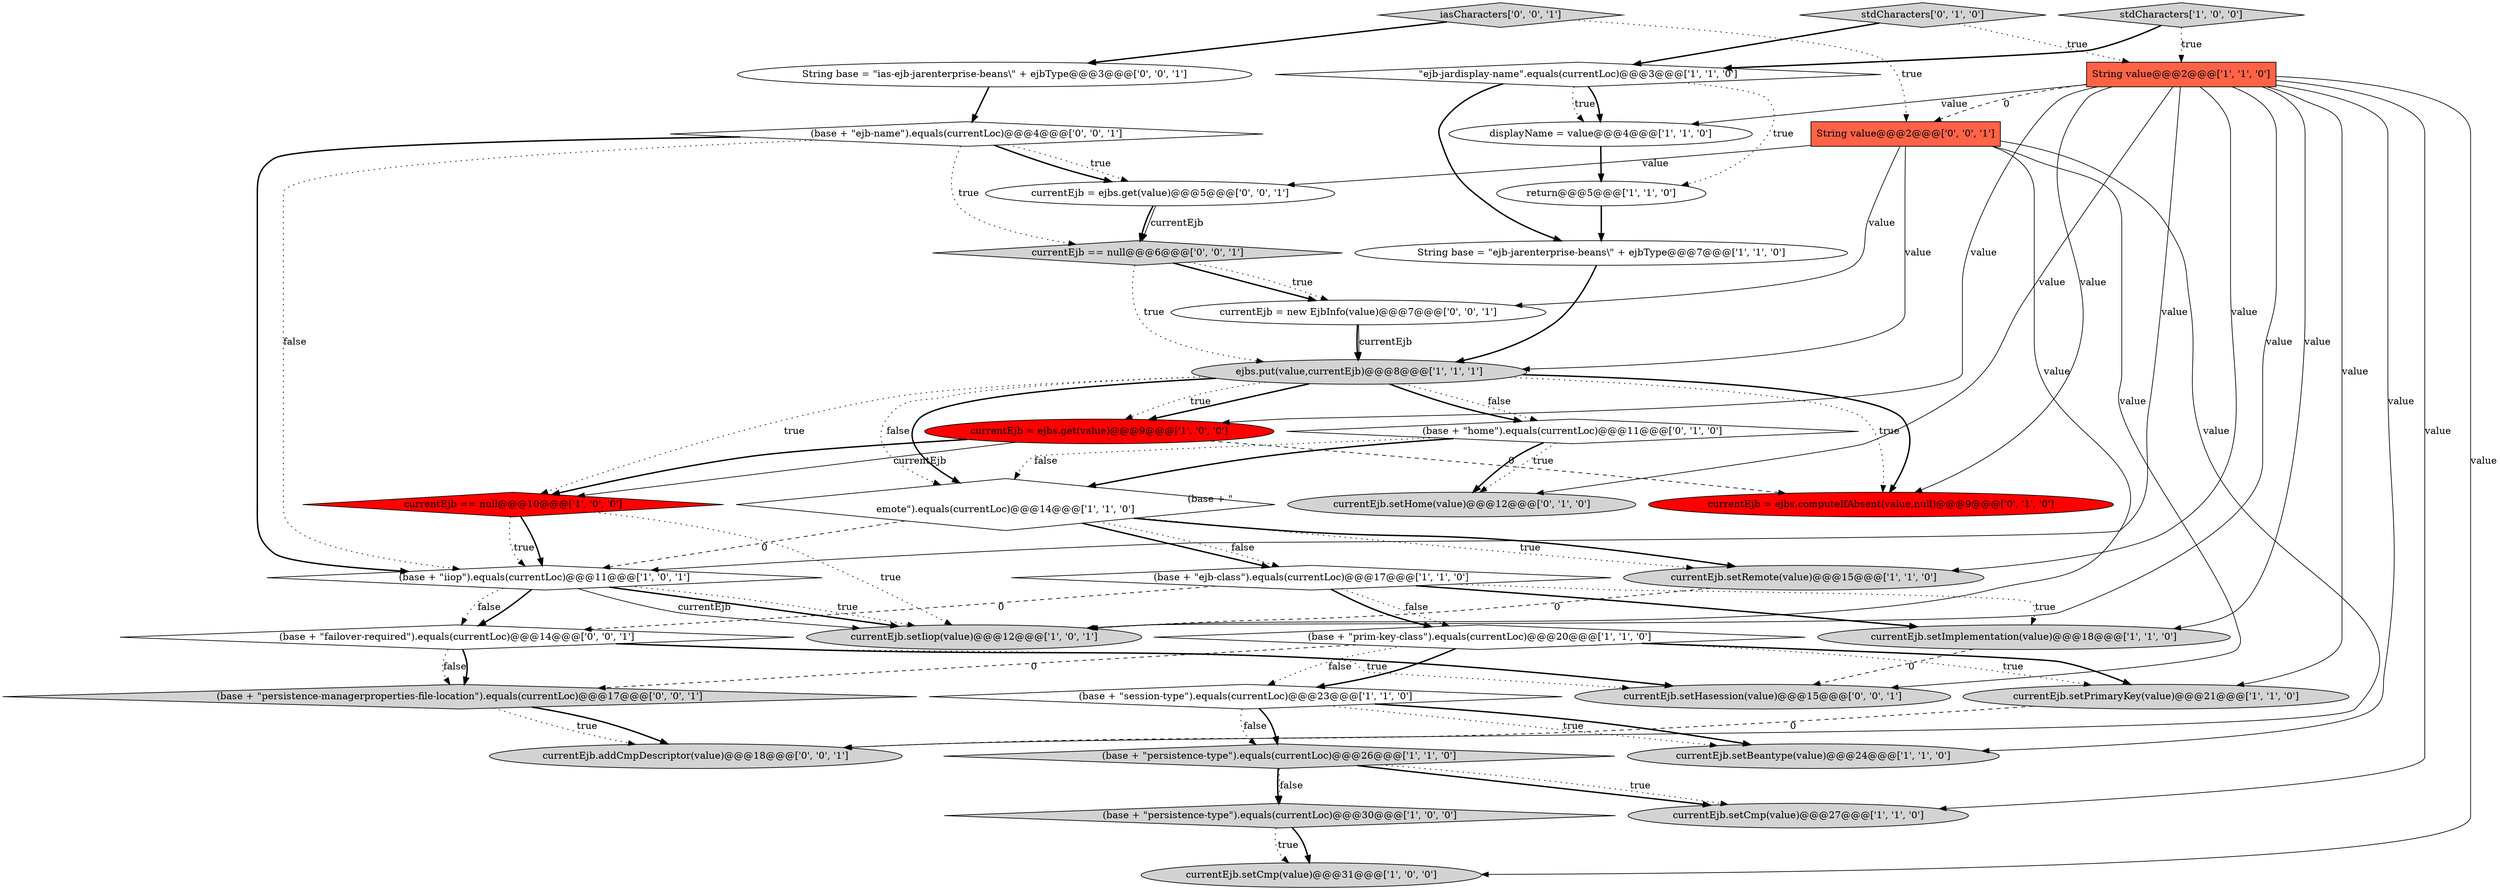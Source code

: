 digraph {
31 [style = filled, label = "currentEjb.setHasession(value)@@@15@@@['0', '0', '1']", fillcolor = lightgray, shape = ellipse image = "AAA0AAABBB3BBB"];
1 [style = filled, label = "return@@@5@@@['1', '1', '0']", fillcolor = white, shape = ellipse image = "AAA0AAABBB1BBB"];
7 [style = filled, label = "currentEjb.setCmp(value)@@@27@@@['1', '1', '0']", fillcolor = lightgray, shape = ellipse image = "AAA0AAABBB1BBB"];
24 [style = filled, label = "(base + \"\home\").equals(currentLoc)@@@11@@@['0', '1', '0']", fillcolor = white, shape = diamond image = "AAA0AAABBB2BBB"];
37 [style = filled, label = "(base + \"\persistence-manager\properties-file-location\").equals(currentLoc)@@@17@@@['0', '0', '1']", fillcolor = lightgray, shape = diamond image = "AAA0AAABBB3BBB"];
27 [style = filled, label = "(base + \"\ejb-name\").equals(currentLoc)@@@4@@@['0', '0', '1']", fillcolor = white, shape = diamond image = "AAA0AAABBB3BBB"];
26 [style = filled, label = "stdCharacters['0', '1', '0']", fillcolor = lightgray, shape = diamond image = "AAA0AAABBB2BBB"];
23 [style = filled, label = "currentEjb = ejbs.computeIfAbsent(value,null)@@@9@@@['0', '1', '0']", fillcolor = red, shape = ellipse image = "AAA1AAABBB2BBB"];
4 [style = filled, label = "ejbs.put(value,currentEjb)@@@8@@@['1', '1', '1']", fillcolor = lightgray, shape = ellipse image = "AAA0AAABBB1BBB"];
29 [style = filled, label = "iasCharacters['0', '0', '1']", fillcolor = lightgray, shape = diamond image = "AAA0AAABBB3BBB"];
14 [style = filled, label = "currentEjb.setBeantype(value)@@@24@@@['1', '1', '0']", fillcolor = lightgray, shape = ellipse image = "AAA0AAABBB1BBB"];
34 [style = filled, label = "currentEjb = ejbs.get(value)@@@5@@@['0', '0', '1']", fillcolor = white, shape = ellipse image = "AAA0AAABBB3BBB"];
13 [style = filled, label = "\"\ejb-jar\display-name\".equals(currentLoc)@@@3@@@['1', '1', '0']", fillcolor = white, shape = diamond image = "AAA0AAABBB1BBB"];
21 [style = filled, label = "String value@@@2@@@['1', '1', '0']", fillcolor = tomato, shape = box image = "AAA0AAABBB1BBB"];
16 [style = filled, label = "(base + \"\iiop\").equals(currentLoc)@@@11@@@['1', '0', '1']", fillcolor = white, shape = diamond image = "AAA0AAABBB1BBB"];
11 [style = filled, label = "currentEjb.setCmp(value)@@@31@@@['1', '0', '0']", fillcolor = lightgray, shape = ellipse image = "AAA0AAABBB1BBB"];
18 [style = filled, label = "currentEjb == null@@@10@@@['1', '0', '0']", fillcolor = red, shape = diamond image = "AAA1AAABBB1BBB"];
35 [style = filled, label = "currentEjb = new EjbInfo(value)@@@7@@@['0', '0', '1']", fillcolor = white, shape = ellipse image = "AAA0AAABBB3BBB"];
17 [style = filled, label = "currentEjb.setRemote(value)@@@15@@@['1', '1', '0']", fillcolor = lightgray, shape = ellipse image = "AAA0AAABBB1BBB"];
10 [style = filled, label = "(base + \"\ejb-class\").equals(currentLoc)@@@17@@@['1', '1', '0']", fillcolor = white, shape = diamond image = "AAA0AAABBB1BBB"];
15 [style = filled, label = "(base + \"\persistence-type\").equals(currentLoc)@@@30@@@['1', '0', '0']", fillcolor = lightgray, shape = diamond image = "AAA0AAABBB1BBB"];
9 [style = filled, label = "displayName = value@@@4@@@['1', '1', '0']", fillcolor = white, shape = ellipse image = "AAA0AAABBB1BBB"];
25 [style = filled, label = "currentEjb.setHome(value)@@@12@@@['0', '1', '0']", fillcolor = lightgray, shape = ellipse image = "AAA0AAABBB2BBB"];
28 [style = filled, label = "String base = \"\ias-ejb-jar\enterprise-beans\\\" + ejbType@@@3@@@['0', '0', '1']", fillcolor = white, shape = ellipse image = "AAA0AAABBB3BBB"];
0 [style = filled, label = "currentEjb.setIiop(value)@@@12@@@['1', '0', '1']", fillcolor = lightgray, shape = ellipse image = "AAA0AAABBB1BBB"];
3 [style = filled, label = "currentEjb.setImplementation(value)@@@18@@@['1', '1', '0']", fillcolor = lightgray, shape = ellipse image = "AAA0AAABBB1BBB"];
30 [style = filled, label = "(base + \"\failover-required\").equals(currentLoc)@@@14@@@['0', '0', '1']", fillcolor = white, shape = diamond image = "AAA0AAABBB3BBB"];
32 [style = filled, label = "currentEjb.addCmpDescriptor(value)@@@18@@@['0', '0', '1']", fillcolor = lightgray, shape = ellipse image = "AAA0AAABBB3BBB"];
6 [style = filled, label = "(base + \"\remote\").equals(currentLoc)@@@14@@@['1', '1', '0']", fillcolor = white, shape = diamond image = "AAA0AAABBB1BBB"];
33 [style = filled, label = "String value@@@2@@@['0', '0', '1']", fillcolor = tomato, shape = box image = "AAA0AAABBB3BBB"];
20 [style = filled, label = "currentEjb = ejbs.get(value)@@@9@@@['1', '0', '0']", fillcolor = red, shape = ellipse image = "AAA1AAABBB1BBB"];
8 [style = filled, label = "(base + \"\session-type\").equals(currentLoc)@@@23@@@['1', '1', '0']", fillcolor = white, shape = diamond image = "AAA0AAABBB1BBB"];
19 [style = filled, label = "String base = \"\ejb-jar\enterprise-beans\\\" + ejbType@@@7@@@['1', '1', '0']", fillcolor = white, shape = ellipse image = "AAA0AAABBB1BBB"];
36 [style = filled, label = "currentEjb == null@@@6@@@['0', '0', '1']", fillcolor = lightgray, shape = diamond image = "AAA0AAABBB3BBB"];
2 [style = filled, label = "stdCharacters['1', '0', '0']", fillcolor = lightgray, shape = diamond image = "AAA0AAABBB1BBB"];
22 [style = filled, label = "(base + \"\prim-key-class\").equals(currentLoc)@@@20@@@['1', '1', '0']", fillcolor = white, shape = diamond image = "AAA0AAABBB1BBB"];
12 [style = filled, label = "(base + \"\persistence-type\").equals(currentLoc)@@@26@@@['1', '1', '0']", fillcolor = lightgray, shape = diamond image = "AAA0AAABBB1BBB"];
5 [style = filled, label = "currentEjb.setPrimaryKey(value)@@@21@@@['1', '1', '0']", fillcolor = lightgray, shape = ellipse image = "AAA0AAABBB1BBB"];
4->18 [style = dotted, label="true"];
16->0 [style = bold, label=""];
24->25 [style = dotted, label="true"];
21->20 [style = solid, label="value"];
10->3 [style = dotted, label="true"];
12->7 [style = bold, label=""];
21->3 [style = solid, label="value"];
22->8 [style = bold, label=""];
15->11 [style = bold, label=""];
20->23 [style = dashed, label="0"];
37->32 [style = bold, label=""];
27->36 [style = dotted, label="true"];
13->9 [style = dotted, label="true"];
24->6 [style = dotted, label="false"];
18->16 [style = dotted, label="true"];
3->31 [style = dashed, label="0"];
21->16 [style = solid, label="value"];
21->25 [style = solid, label="value"];
10->22 [style = dotted, label="false"];
4->23 [style = dotted, label="true"];
17->0 [style = dashed, label="0"];
2->21 [style = dotted, label="true"];
33->35 [style = solid, label="value"];
27->16 [style = bold, label=""];
22->5 [style = bold, label=""];
26->13 [style = bold, label=""];
16->30 [style = dotted, label="false"];
20->18 [style = bold, label=""];
5->32 [style = dashed, label="0"];
30->37 [style = dotted, label="false"];
6->16 [style = dashed, label="0"];
22->37 [style = dashed, label="0"];
21->23 [style = solid, label="value"];
8->14 [style = dotted, label="true"];
34->36 [style = bold, label=""];
18->0 [style = dotted, label="true"];
33->4 [style = solid, label="value"];
36->35 [style = bold, label=""];
33->31 [style = solid, label="value"];
12->7 [style = dotted, label="true"];
9->1 [style = bold, label=""];
1->19 [style = bold, label=""];
35->4 [style = solid, label="currentEjb"];
22->8 [style = dotted, label="false"];
4->23 [style = bold, label=""];
21->14 [style = solid, label="value"];
6->17 [style = bold, label=""];
4->24 [style = bold, label=""];
8->14 [style = bold, label=""];
22->5 [style = dotted, label="true"];
13->19 [style = bold, label=""];
10->30 [style = dashed, label="0"];
27->34 [style = bold, label=""];
37->32 [style = dotted, label="true"];
20->18 [style = solid, label="currentEjb"];
21->5 [style = solid, label="value"];
33->34 [style = solid, label="value"];
34->36 [style = solid, label="currentEjb"];
24->25 [style = bold, label=""];
6->10 [style = bold, label=""];
16->30 [style = bold, label=""];
30->31 [style = bold, label=""];
4->20 [style = bold, label=""];
15->11 [style = dotted, label="true"];
13->9 [style = bold, label=""];
6->10 [style = dotted, label="false"];
33->32 [style = solid, label="value"];
21->0 [style = solid, label="value"];
8->12 [style = bold, label=""];
30->31 [style = dotted, label="true"];
18->16 [style = bold, label=""];
10->22 [style = bold, label=""];
21->17 [style = solid, label="value"];
8->12 [style = dotted, label="false"];
21->7 [style = solid, label="value"];
27->16 [style = dotted, label="false"];
27->34 [style = dotted, label="true"];
4->6 [style = bold, label=""];
12->15 [style = dotted, label="false"];
12->15 [style = bold, label=""];
4->20 [style = dotted, label="true"];
10->3 [style = bold, label=""];
30->37 [style = bold, label=""];
36->4 [style = dotted, label="true"];
4->6 [style = dotted, label="false"];
6->17 [style = dotted, label="true"];
35->4 [style = bold, label=""];
2->13 [style = bold, label=""];
29->28 [style = bold, label=""];
21->11 [style = solid, label="value"];
13->1 [style = dotted, label="true"];
21->9 [style = solid, label="value"];
33->0 [style = solid, label="value"];
16->0 [style = dotted, label="true"];
21->33 [style = dashed, label="0"];
26->21 [style = dotted, label="true"];
16->0 [style = solid, label="currentEjb"];
29->33 [style = dotted, label="true"];
19->4 [style = bold, label=""];
28->27 [style = bold, label=""];
36->35 [style = dotted, label="true"];
24->6 [style = bold, label=""];
4->24 [style = dotted, label="false"];
}
